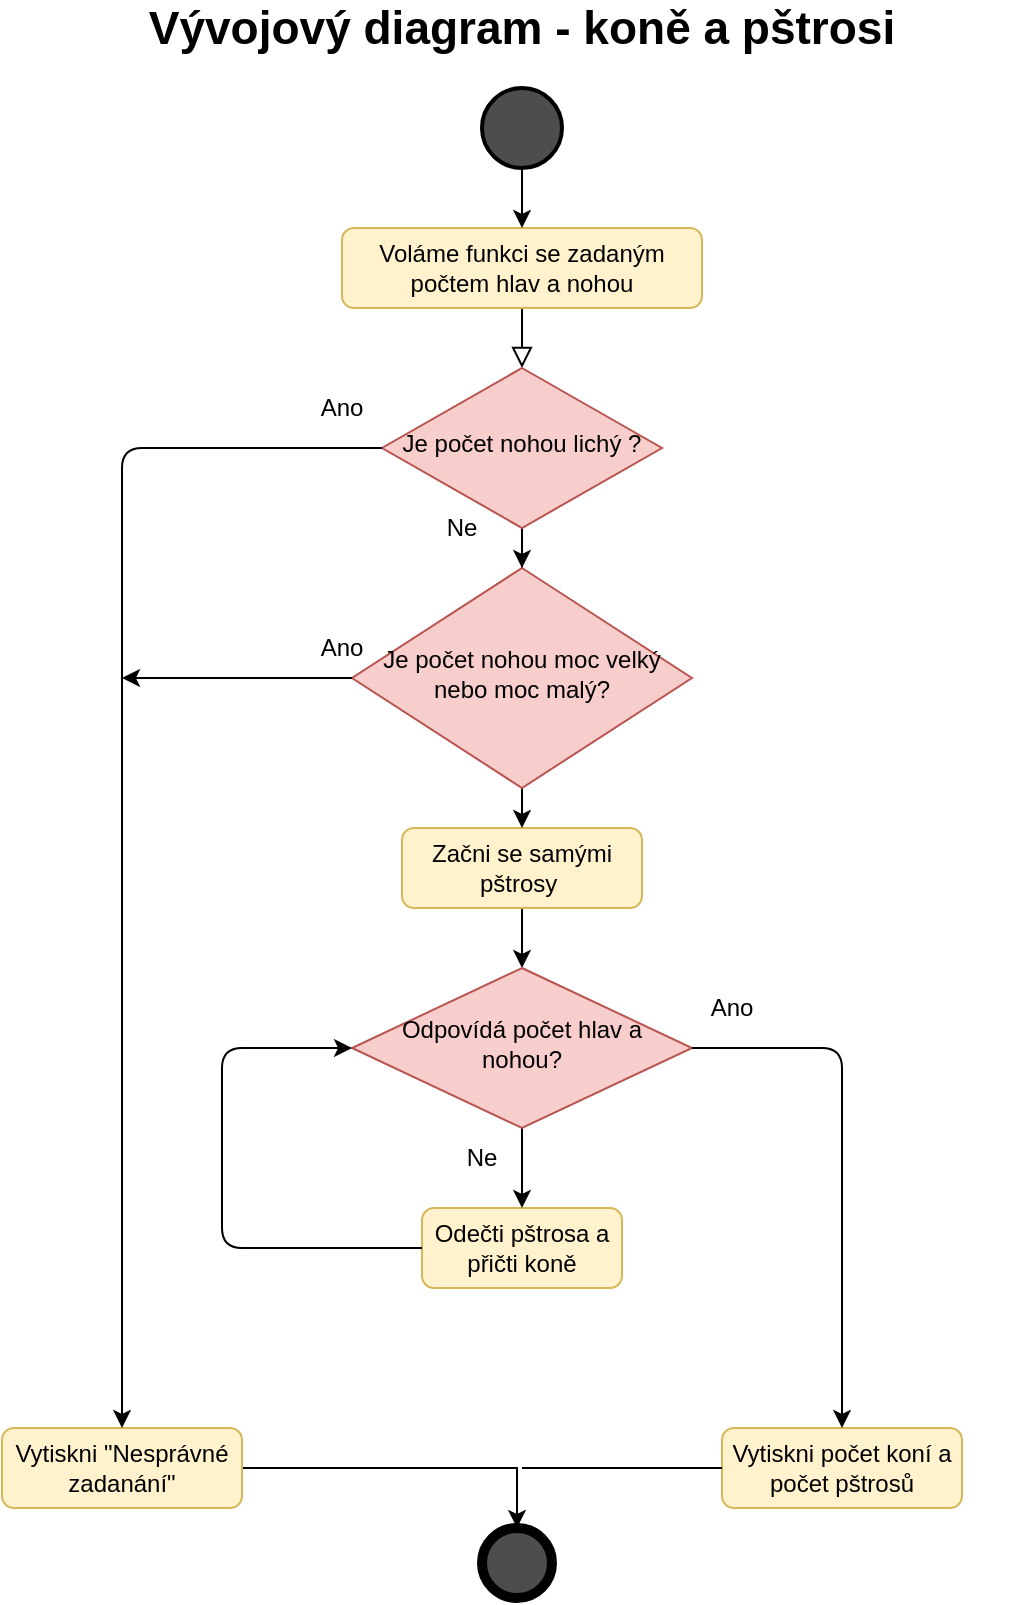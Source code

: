 <mxfile version="14.9.3" type="github">
  <diagram id="C5RBs43oDa-KdzZeNtuy" name="Page-1">
    <mxGraphModel dx="2249" dy="705" grid="1" gridSize="10" guides="1" tooltips="1" connect="1" arrows="1" fold="1" page="1" pageScale="1" pageWidth="827" pageHeight="1169" math="0" shadow="0">
      <root>
        <mxCell id="WIyWlLk6GJQsqaUBKTNV-0" />
        <mxCell id="WIyWlLk6GJQsqaUBKTNV-1" parent="WIyWlLk6GJQsqaUBKTNV-0" />
        <mxCell id="6rt6P1mH_81IsbYezvC0-0" value="" style="rounded=0;html=1;jettySize=auto;orthogonalLoop=1;fontSize=11;endArrow=block;endFill=0;endSize=8;strokeWidth=1;shadow=0;labelBackgroundColor=none;edgeStyle=orthogonalEdgeStyle;entryX=0.5;entryY=0;entryDx=0;entryDy=0;" edge="1" parent="WIyWlLk6GJQsqaUBKTNV-1" source="6rt6P1mH_81IsbYezvC0-1">
          <mxGeometry relative="1" as="geometry">
            <mxPoint x="-530" y="200" as="targetPoint" />
          </mxGeometry>
        </mxCell>
        <mxCell id="6rt6P1mH_81IsbYezvC0-1" value="Voláme funkci se zadaným počtem hlav a nohou" style="rounded=1;whiteSpace=wrap;html=1;fontSize=12;glass=0;strokeWidth=1;shadow=0;fillColor=#fff2cc;strokeColor=#d6b656;" vertex="1" parent="WIyWlLk6GJQsqaUBKTNV-1">
          <mxGeometry x="-620" y="130" width="180" height="40" as="geometry" />
        </mxCell>
        <mxCell id="6rt6P1mH_81IsbYezvC0-2" value="" style="edgeStyle=orthogonalEdgeStyle;rounded=0;orthogonalLoop=1;jettySize=auto;html=1;" edge="1" parent="WIyWlLk6GJQsqaUBKTNV-1" source="6rt6P1mH_81IsbYezvC0-3" target="6rt6P1mH_81IsbYezvC0-1">
          <mxGeometry relative="1" as="geometry" />
        </mxCell>
        <mxCell id="6rt6P1mH_81IsbYezvC0-3" value="" style="strokeWidth=2;html=1;shape=mxgraph.flowchart.start_2;whiteSpace=wrap;fillColor=#4D4D4D;" vertex="1" parent="WIyWlLk6GJQsqaUBKTNV-1">
          <mxGeometry x="-550" y="60" width="40" height="40" as="geometry" />
        </mxCell>
        <mxCell id="6rt6P1mH_81IsbYezvC0-4" value="" style="shape=ellipse;html=1;dashed=0;whitespace=wrap;aspect=fixed;strokeWidth=5;perimeter=ellipsePerimeter;fillColor=#4D4D4D;" vertex="1" parent="WIyWlLk6GJQsqaUBKTNV-1">
          <mxGeometry x="-550" y="780" width="35" height="35" as="geometry" />
        </mxCell>
        <mxCell id="6rt6P1mH_81IsbYezvC0-5" value="" style="edgeStyle=orthogonalEdgeStyle;rounded=0;orthogonalLoop=1;jettySize=auto;html=1;" edge="1" parent="WIyWlLk6GJQsqaUBKTNV-1" source="6rt6P1mH_81IsbYezvC0-6" target="6rt6P1mH_81IsbYezvC0-4">
          <mxGeometry relative="1" as="geometry" />
        </mxCell>
        <mxCell id="6rt6P1mH_81IsbYezvC0-6" value="Vytiskni &quot;Nesprávné zadanání&quot;" style="rounded=1;whiteSpace=wrap;html=1;fontSize=12;glass=0;strokeWidth=1;shadow=0;fillColor=#fff2cc;strokeColor=#d6b656;" vertex="1" parent="WIyWlLk6GJQsqaUBKTNV-1">
          <mxGeometry x="-790" y="730" width="120" height="40" as="geometry" />
        </mxCell>
        <mxCell id="6rt6P1mH_81IsbYezvC0-7" value="Ano" style="text;html=1;strokeColor=none;fillColor=none;align=center;verticalAlign=middle;whiteSpace=wrap;rounded=0;" vertex="1" parent="WIyWlLk6GJQsqaUBKTNV-1">
          <mxGeometry x="-640" y="210" width="40" height="20" as="geometry" />
        </mxCell>
        <mxCell id="6rt6P1mH_81IsbYezvC0-8" value="Vývojový diagram - koně a pštrosi" style="text;html=1;strokeColor=none;fillColor=none;align=center;verticalAlign=middle;whiteSpace=wrap;rounded=0;fontSize=23;fontStyle=1" vertex="1" parent="WIyWlLk6GJQsqaUBKTNV-1">
          <mxGeometry x="-780" y="20" width="500" height="20" as="geometry" />
        </mxCell>
        <mxCell id="6rt6P1mH_81IsbYezvC0-33" value="" style="edgeStyle=orthogonalEdgeStyle;rounded=0;orthogonalLoop=1;jettySize=auto;html=1;" edge="1" parent="WIyWlLk6GJQsqaUBKTNV-1" source="6rt6P1mH_81IsbYezvC0-9" target="6rt6P1mH_81IsbYezvC0-30">
          <mxGeometry relative="1" as="geometry" />
        </mxCell>
        <mxCell id="6rt6P1mH_81IsbYezvC0-9" value="Je počet nohou lichý ?" style="rhombus;whiteSpace=wrap;html=1;shadow=0;fontFamily=Helvetica;fontSize=12;align=center;strokeWidth=1;spacing=6;spacingTop=-4;fillColor=#f8cecc;strokeColor=#b85450;" vertex="1" parent="WIyWlLk6GJQsqaUBKTNV-1">
          <mxGeometry x="-600" y="200" width="140" height="80" as="geometry" />
        </mxCell>
        <mxCell id="6rt6P1mH_81IsbYezvC0-11" value="" style="endArrow=classic;html=1;fontSize=23;exitX=0;exitY=0.5;exitDx=0;exitDy=0;entryX=0.5;entryY=0;entryDx=0;entryDy=0;" edge="1" parent="WIyWlLk6GJQsqaUBKTNV-1" source="6rt6P1mH_81IsbYezvC0-9" target="6rt6P1mH_81IsbYezvC0-6">
          <mxGeometry width="50" height="50" relative="1" as="geometry">
            <mxPoint x="-570" y="240" as="sourcePoint" />
            <mxPoint x="-670" y="730" as="targetPoint" />
            <Array as="points">
              <mxPoint x="-730" y="240" />
              <mxPoint x="-730" y="680" />
            </Array>
          </mxGeometry>
        </mxCell>
        <mxCell id="6rt6P1mH_81IsbYezvC0-21" value="Ne" style="text;html=1;strokeColor=none;fillColor=none;align=center;verticalAlign=middle;whiteSpace=wrap;rounded=0;" vertex="1" parent="WIyWlLk6GJQsqaUBKTNV-1">
          <mxGeometry x="-580" y="270" width="40" height="20" as="geometry" />
        </mxCell>
        <mxCell id="6rt6P1mH_81IsbYezvC0-37" value="" style="edgeStyle=orthogonalEdgeStyle;rounded=0;orthogonalLoop=1;jettySize=auto;html=1;" edge="1" parent="WIyWlLk6GJQsqaUBKTNV-1" source="6rt6P1mH_81IsbYezvC0-22" target="6rt6P1mH_81IsbYezvC0-34">
          <mxGeometry relative="1" as="geometry" />
        </mxCell>
        <mxCell id="6rt6P1mH_81IsbYezvC0-22" value="Začni se samými pštrosy&amp;nbsp;" style="rounded=1;whiteSpace=wrap;html=1;fontSize=12;glass=0;strokeWidth=1;shadow=0;fillColor=#fff2cc;strokeColor=#d6b656;" vertex="1" parent="WIyWlLk6GJQsqaUBKTNV-1">
          <mxGeometry x="-590" y="430" width="120" height="40" as="geometry" />
        </mxCell>
        <mxCell id="6rt6P1mH_81IsbYezvC0-26" value="Odečti pštrosa a přičti koně" style="rounded=1;whiteSpace=wrap;html=1;fontSize=12;glass=0;strokeWidth=1;shadow=0;fillColor=#fff2cc;strokeColor=#d6b656;" vertex="1" parent="WIyWlLk6GJQsqaUBKTNV-1">
          <mxGeometry x="-580" y="620" width="100" height="40" as="geometry" />
        </mxCell>
        <mxCell id="6rt6P1mH_81IsbYezvC0-35" value="" style="edgeStyle=orthogonalEdgeStyle;rounded=0;orthogonalLoop=1;jettySize=auto;html=1;" edge="1" parent="WIyWlLk6GJQsqaUBKTNV-1" source="6rt6P1mH_81IsbYezvC0-30">
          <mxGeometry relative="1" as="geometry">
            <mxPoint x="-530" y="430" as="targetPoint" />
          </mxGeometry>
        </mxCell>
        <mxCell id="6rt6P1mH_81IsbYezvC0-30" value="Je počet nohou moc velký nebo moc malý?" style="rhombus;whiteSpace=wrap;html=1;shadow=0;fontFamily=Helvetica;fontSize=12;align=center;strokeWidth=1;spacing=6;spacingTop=-4;fillColor=#f8cecc;strokeColor=#b85450;" vertex="1" parent="WIyWlLk6GJQsqaUBKTNV-1">
          <mxGeometry x="-615" y="300" width="170" height="110" as="geometry" />
        </mxCell>
        <mxCell id="6rt6P1mH_81IsbYezvC0-31" value="" style="endArrow=classic;html=1;exitX=0;exitY=0.5;exitDx=0;exitDy=0;" edge="1" parent="WIyWlLk6GJQsqaUBKTNV-1" source="6rt6P1mH_81IsbYezvC0-30">
          <mxGeometry width="50" height="50" relative="1" as="geometry">
            <mxPoint x="-540" y="470" as="sourcePoint" />
            <mxPoint x="-730" y="355" as="targetPoint" />
          </mxGeometry>
        </mxCell>
        <mxCell id="6rt6P1mH_81IsbYezvC0-32" value="Ano" style="text;html=1;strokeColor=none;fillColor=none;align=center;verticalAlign=middle;whiteSpace=wrap;rounded=0;" vertex="1" parent="WIyWlLk6GJQsqaUBKTNV-1">
          <mxGeometry x="-640" y="330" width="40" height="20" as="geometry" />
        </mxCell>
        <mxCell id="6rt6P1mH_81IsbYezvC0-38" value="" style="edgeStyle=orthogonalEdgeStyle;rounded=0;orthogonalLoop=1;jettySize=auto;html=1;" edge="1" parent="WIyWlLk6GJQsqaUBKTNV-1" source="6rt6P1mH_81IsbYezvC0-34" target="6rt6P1mH_81IsbYezvC0-26">
          <mxGeometry relative="1" as="geometry" />
        </mxCell>
        <mxCell id="6rt6P1mH_81IsbYezvC0-34" value="Odpovídá počet hlav a nohou?" style="rhombus;whiteSpace=wrap;html=1;shadow=0;fontFamily=Helvetica;fontSize=12;align=center;strokeWidth=1;spacing=6;spacingTop=-4;fillColor=#f8cecc;strokeColor=#b85450;" vertex="1" parent="WIyWlLk6GJQsqaUBKTNV-1">
          <mxGeometry x="-615" y="500" width="170" height="80" as="geometry" />
        </mxCell>
        <mxCell id="6rt6P1mH_81IsbYezvC0-39" value="Ne" style="text;html=1;strokeColor=none;fillColor=none;align=center;verticalAlign=middle;whiteSpace=wrap;rounded=0;" vertex="1" parent="WIyWlLk6GJQsqaUBKTNV-1">
          <mxGeometry x="-570" y="585" width="40" height="20" as="geometry" />
        </mxCell>
        <mxCell id="6rt6P1mH_81IsbYezvC0-40" value="" style="endArrow=classic;html=1;exitX=0;exitY=0.5;exitDx=0;exitDy=0;entryX=0;entryY=0.5;entryDx=0;entryDy=0;" edge="1" parent="WIyWlLk6GJQsqaUBKTNV-1" source="6rt6P1mH_81IsbYezvC0-26" target="6rt6P1mH_81IsbYezvC0-34">
          <mxGeometry width="50" height="50" relative="1" as="geometry">
            <mxPoint x="-540" y="670" as="sourcePoint" />
            <mxPoint x="-680" y="550" as="targetPoint" />
            <Array as="points">
              <mxPoint x="-680" y="640" />
              <mxPoint x="-680" y="540" />
            </Array>
          </mxGeometry>
        </mxCell>
        <mxCell id="6rt6P1mH_81IsbYezvC0-41" value="Vytiskni počet koní a počet pštrosů" style="rounded=1;whiteSpace=wrap;html=1;fontSize=12;glass=0;strokeWidth=1;shadow=0;fillColor=#fff2cc;strokeColor=#d6b656;" vertex="1" parent="WIyWlLk6GJQsqaUBKTNV-1">
          <mxGeometry x="-430" y="730" width="120" height="40" as="geometry" />
        </mxCell>
        <mxCell id="6rt6P1mH_81IsbYezvC0-42" value="" style="endArrow=classic;html=1;exitX=1;exitY=0.5;exitDx=0;exitDy=0;entryX=0.5;entryY=0;entryDx=0;entryDy=0;" edge="1" parent="WIyWlLk6GJQsqaUBKTNV-1" source="6rt6P1mH_81IsbYezvC0-34" target="6rt6P1mH_81IsbYezvC0-41">
          <mxGeometry width="50" height="50" relative="1" as="geometry">
            <mxPoint x="-540" y="670" as="sourcePoint" />
            <mxPoint x="-490" y="620" as="targetPoint" />
            <Array as="points">
              <mxPoint x="-370" y="540" />
            </Array>
          </mxGeometry>
        </mxCell>
        <mxCell id="6rt6P1mH_81IsbYezvC0-43" value="Ano" style="text;html=1;strokeColor=none;fillColor=none;align=center;verticalAlign=middle;whiteSpace=wrap;rounded=0;" vertex="1" parent="WIyWlLk6GJQsqaUBKTNV-1">
          <mxGeometry x="-445" y="510" width="40" height="20" as="geometry" />
        </mxCell>
        <mxCell id="6rt6P1mH_81IsbYezvC0-45" value="" style="endArrow=none;html=1;entryX=0;entryY=0.5;entryDx=0;entryDy=0;" edge="1" parent="WIyWlLk6GJQsqaUBKTNV-1" target="6rt6P1mH_81IsbYezvC0-41">
          <mxGeometry width="50" height="50" relative="1" as="geometry">
            <mxPoint x="-530" y="750" as="sourcePoint" />
            <mxPoint x="-490" y="620" as="targetPoint" />
          </mxGeometry>
        </mxCell>
      </root>
    </mxGraphModel>
  </diagram>
</mxfile>
